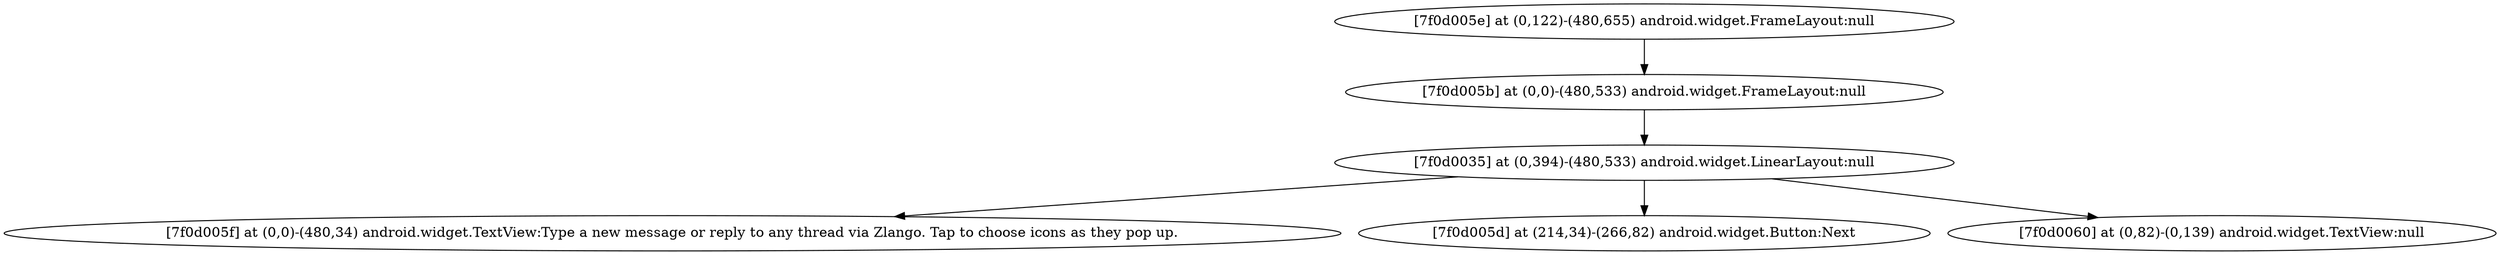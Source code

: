 strict digraph G {
  1 [ label="[7f0d005e] at (0,122)-(480,655) android.widget.FrameLayout:null" ];
  2 [ label="[7f0d005b] at (0,0)-(480,533) android.widget.FrameLayout:null" ];
  3 [ label="[7f0d0035] at (0,394)-(480,533) android.widget.LinearLayout:null" ];
  4 [ label="[7f0d005f] at (0,0)-(480,34) android.widget.TextView:Type a new message or reply to any thread via Zlango. Tap to choose icons as they pop up." ];
  5 [ label="[7f0d005d] at (214,34)-(266,82) android.widget.Button:Next" ];
  6 [ label="[7f0d0060] at (0,82)-(0,139) android.widget.TextView:null" ];
  1 -> 2;
  2 -> 3;
  3 -> 4;
  3 -> 5;
  3 -> 6;
}
